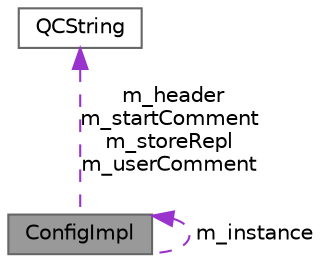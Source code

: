digraph "ConfigImpl"
{
 // INTERACTIVE_SVG=YES
 // LATEX_PDF_SIZE
  bgcolor="transparent";
  edge [fontname=Helvetica,fontsize=10,labelfontname=Helvetica,labelfontsize=10];
  node [fontname=Helvetica,fontsize=10,shape=box,height=0.2,width=0.4];
  Node1 [label="ConfigImpl",height=0.2,width=0.4,color="gray40", fillcolor="grey60", style="filled", fontcolor="black",tooltip="Singleton for configuration variables."];
  Node1 -> Node1 [dir="back",color="darkorchid3",style="dashed",label=" m_instance" ];
  Node2 -> Node1 [dir="back",color="darkorchid3",style="dashed",label=" m_header\nm_startComment\nm_storeRepl\nm_userComment" ];
  Node2 [label="QCString",height=0.2,width=0.4,color="gray40", fillcolor="white", style="filled",URL="$d9/d45/class_q_c_string.html",tooltip="This is an alternative implementation of QCString."];
}
